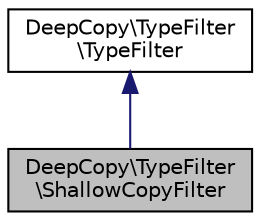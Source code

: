 digraph "DeepCopy\TypeFilter\ShallowCopyFilter"
{
  edge [fontname="Helvetica",fontsize="10",labelfontname="Helvetica",labelfontsize="10"];
  node [fontname="Helvetica",fontsize="10",shape=record];
  Node0 [label="DeepCopy\\TypeFilter\l\\ShallowCopyFilter",height=0.2,width=0.4,color="black", fillcolor="grey75", style="filled", fontcolor="black"];
  Node1 -> Node0 [dir="back",color="midnightblue",fontsize="10",style="solid",fontname="Helvetica"];
  Node1 [label="DeepCopy\\TypeFilter\l\\TypeFilter",height=0.2,width=0.4,color="black", fillcolor="white", style="filled",URL="$interfaceDeepCopy_1_1TypeFilter_1_1TypeFilter.html"];
}
